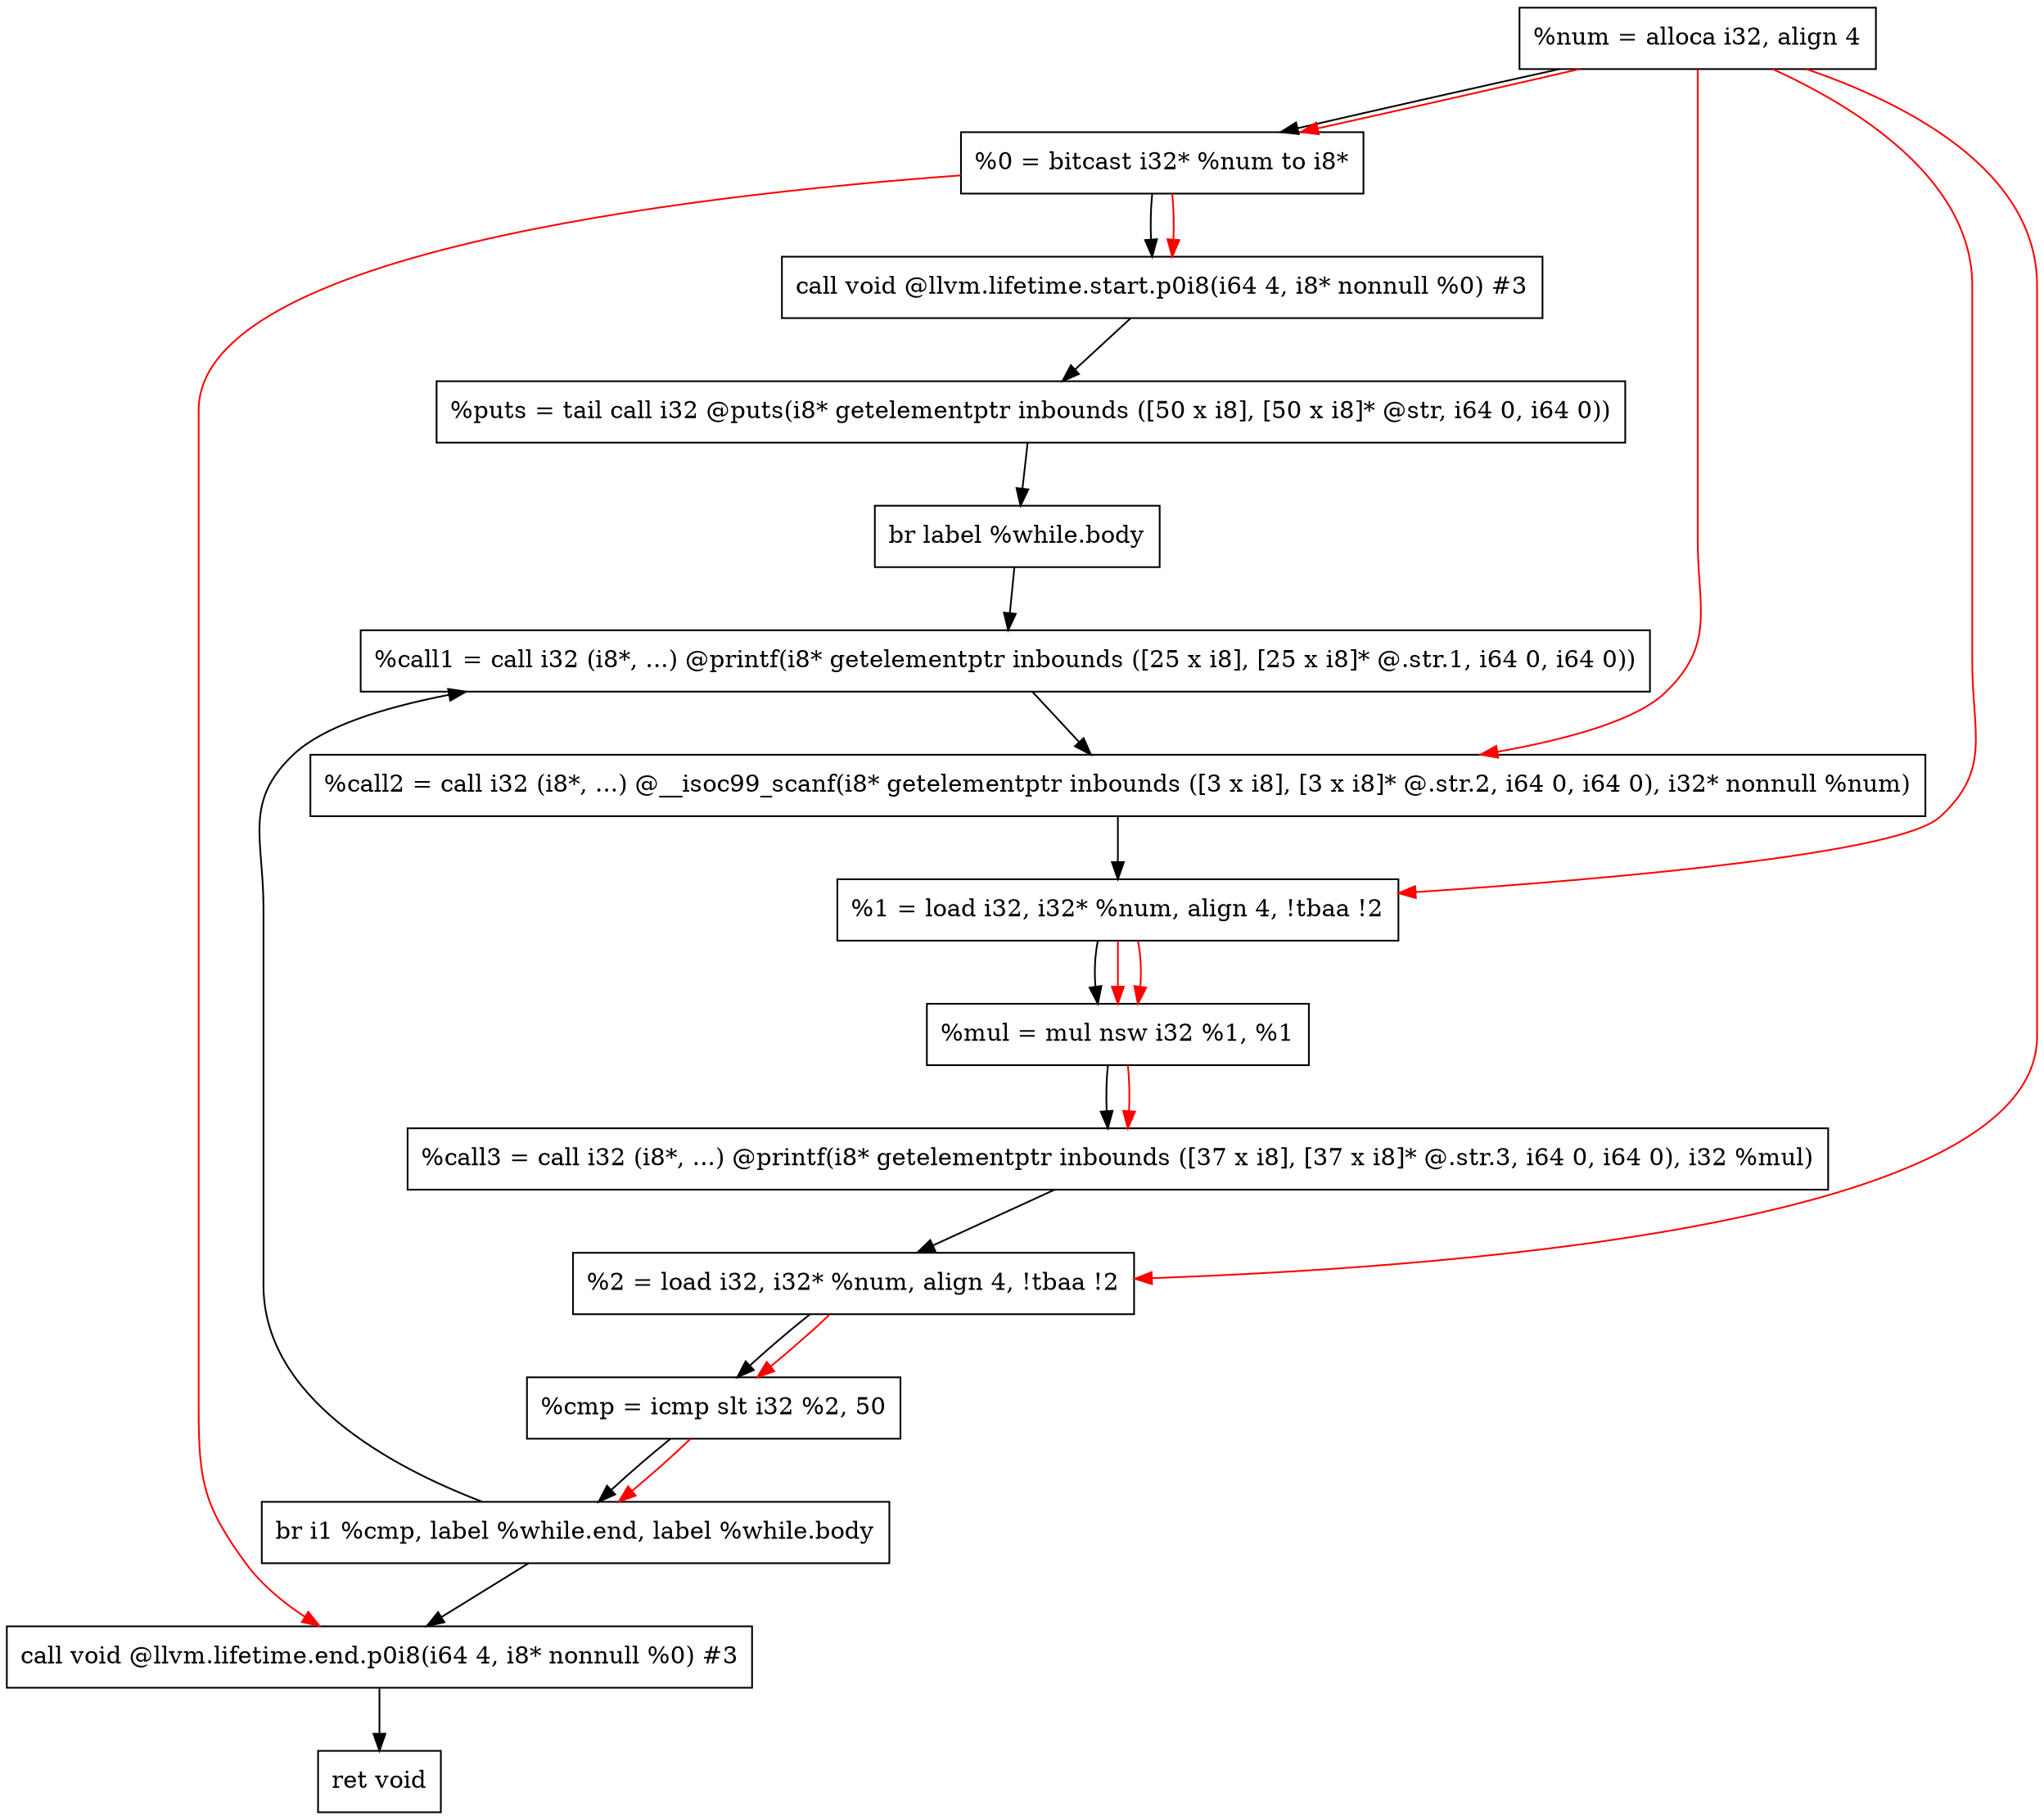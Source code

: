 digraph "CDFG for'func' function" {
	Node0x564a18be2ba8[shape=record, label="  %num = alloca i32, align 4"];
	Node0x564a18be3268[shape=record, label="  %0 = bitcast i32* %num to i8*"];
	Node0x564a18be36c8[shape=record, label="  call void @llvm.lifetime.start.p0i8(i64 4, i8* nonnull %0) #3"];
	Node0x564a18be3ae0[shape=record, label="  %puts = tail call i32 @puts(i8* getelementptr inbounds ([50 x i8], [50 x i8]* @str, i64 0, i64 0))"];
	Node0x564a18be3c98[shape=record, label="  br label %while.body"];
	Node0x564a18be3de0[shape=record, label="  %call1 = call i32 (i8*, ...) @printf(i8* getelementptr inbounds ([25 x i8], [25 x i8]* @.str.1, i64 0, i64 0))"];
	Node0x564a18be4048[shape=record, label="  %call2 = call i32 (i8*, ...) @__isoc99_scanf(i8* getelementptr inbounds ([3 x i8], [3 x i8]* @.str.2, i64 0, i64 0), i32* nonnull %num)"];
	Node0x564a18be4108[shape=record, label="  %1 = load i32, i32* %num, align 4, !tbaa !2"];
	Node0x564a18be5050[shape=record, label="  %mul = mul nsw i32 %1, %1"];
	Node0x564a18be5178[shape=record, label="  %call3 = call i32 (i8*, ...) @printf(i8* getelementptr inbounds ([37 x i8], [37 x i8]* @.str.3, i64 0, i64 0), i32 %mul)"];
	Node0x564a18be5238[shape=record, label="  %2 = load i32, i32* %num, align 4, !tbaa !2"];
	Node0x564a18be5920[shape=record, label="  %cmp = icmp slt i32 %2, 50"];
	Node0x564a18b78588[shape=record, label="  br i1 %cmp, label %while.end, label %while.body"];
	Node0x564a18be5c08[shape=record, label="  call void @llvm.lifetime.end.p0i8(i64 4, i8* nonnull %0) #3"];
	Node0x564a18be5cb0[shape=record, label="  ret void"];
	Node0x564a18be2ba8 -> Node0x564a18be3268
	Node0x564a18be3268 -> Node0x564a18be36c8
	Node0x564a18be36c8 -> Node0x564a18be3ae0
	Node0x564a18be3ae0 -> Node0x564a18be3c98
	Node0x564a18be3c98 -> Node0x564a18be3de0
	Node0x564a18be3de0 -> Node0x564a18be4048
	Node0x564a18be4048 -> Node0x564a18be4108
	Node0x564a18be4108 -> Node0x564a18be5050
	Node0x564a18be5050 -> Node0x564a18be5178
	Node0x564a18be5178 -> Node0x564a18be5238
	Node0x564a18be5238 -> Node0x564a18be5920
	Node0x564a18be5920 -> Node0x564a18b78588
	Node0x564a18b78588 -> Node0x564a18be5c08
	Node0x564a18b78588 -> Node0x564a18be3de0
	Node0x564a18be5c08 -> Node0x564a18be5cb0
edge [color=red]
	Node0x564a18be2ba8 -> Node0x564a18be3268
	Node0x564a18be3268 -> Node0x564a18be36c8
	Node0x564a18be2ba8 -> Node0x564a18be4048
	Node0x564a18be2ba8 -> Node0x564a18be4108
	Node0x564a18be4108 -> Node0x564a18be5050
	Node0x564a18be4108 -> Node0x564a18be5050
	Node0x564a18be5050 -> Node0x564a18be5178
	Node0x564a18be2ba8 -> Node0x564a18be5238
	Node0x564a18be5238 -> Node0x564a18be5920
	Node0x564a18be5920 -> Node0x564a18b78588
	Node0x564a18be3268 -> Node0x564a18be5c08
}
